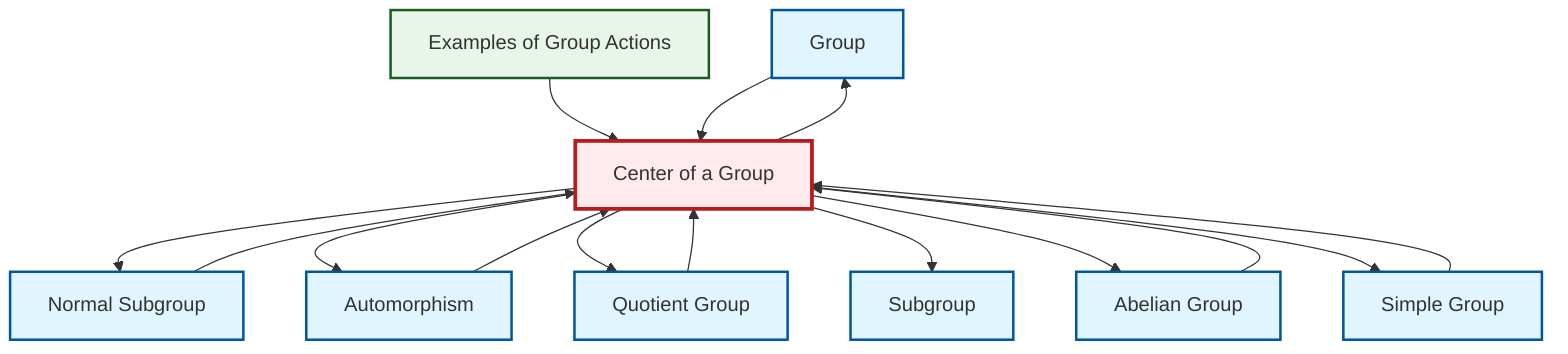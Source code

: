 graph TD
    classDef definition fill:#e1f5fe,stroke:#01579b,stroke-width:2px
    classDef theorem fill:#f3e5f5,stroke:#4a148c,stroke-width:2px
    classDef axiom fill:#fff3e0,stroke:#e65100,stroke-width:2px
    classDef example fill:#e8f5e9,stroke:#1b5e20,stroke-width:2px
    classDef current fill:#ffebee,stroke:#b71c1c,stroke-width:3px
    def-group["Group"]:::definition
    def-subgroup["Subgroup"]:::definition
    def-abelian-group["Abelian Group"]:::definition
    def-center-of-group["Center of a Group"]:::definition
    def-quotient-group["Quotient Group"]:::definition
    ex-group-action-examples["Examples of Group Actions"]:::example
    def-simple-group["Simple Group"]:::definition
    def-automorphism["Automorphism"]:::definition
    def-normal-subgroup["Normal Subgroup"]:::definition
    def-automorphism --> def-center-of-group
    def-simple-group --> def-center-of-group
    def-abelian-group --> def-center-of-group
    def-normal-subgroup --> def-center-of-group
    def-center-of-group --> def-normal-subgroup
    def-center-of-group --> def-automorphism
    def-center-of-group --> def-quotient-group
    ex-group-action-examples --> def-center-of-group
    def-quotient-group --> def-center-of-group
    def-group --> def-center-of-group
    def-center-of-group --> def-subgroup
    def-center-of-group --> def-abelian-group
    def-center-of-group --> def-simple-group
    def-center-of-group --> def-group
    class def-center-of-group current